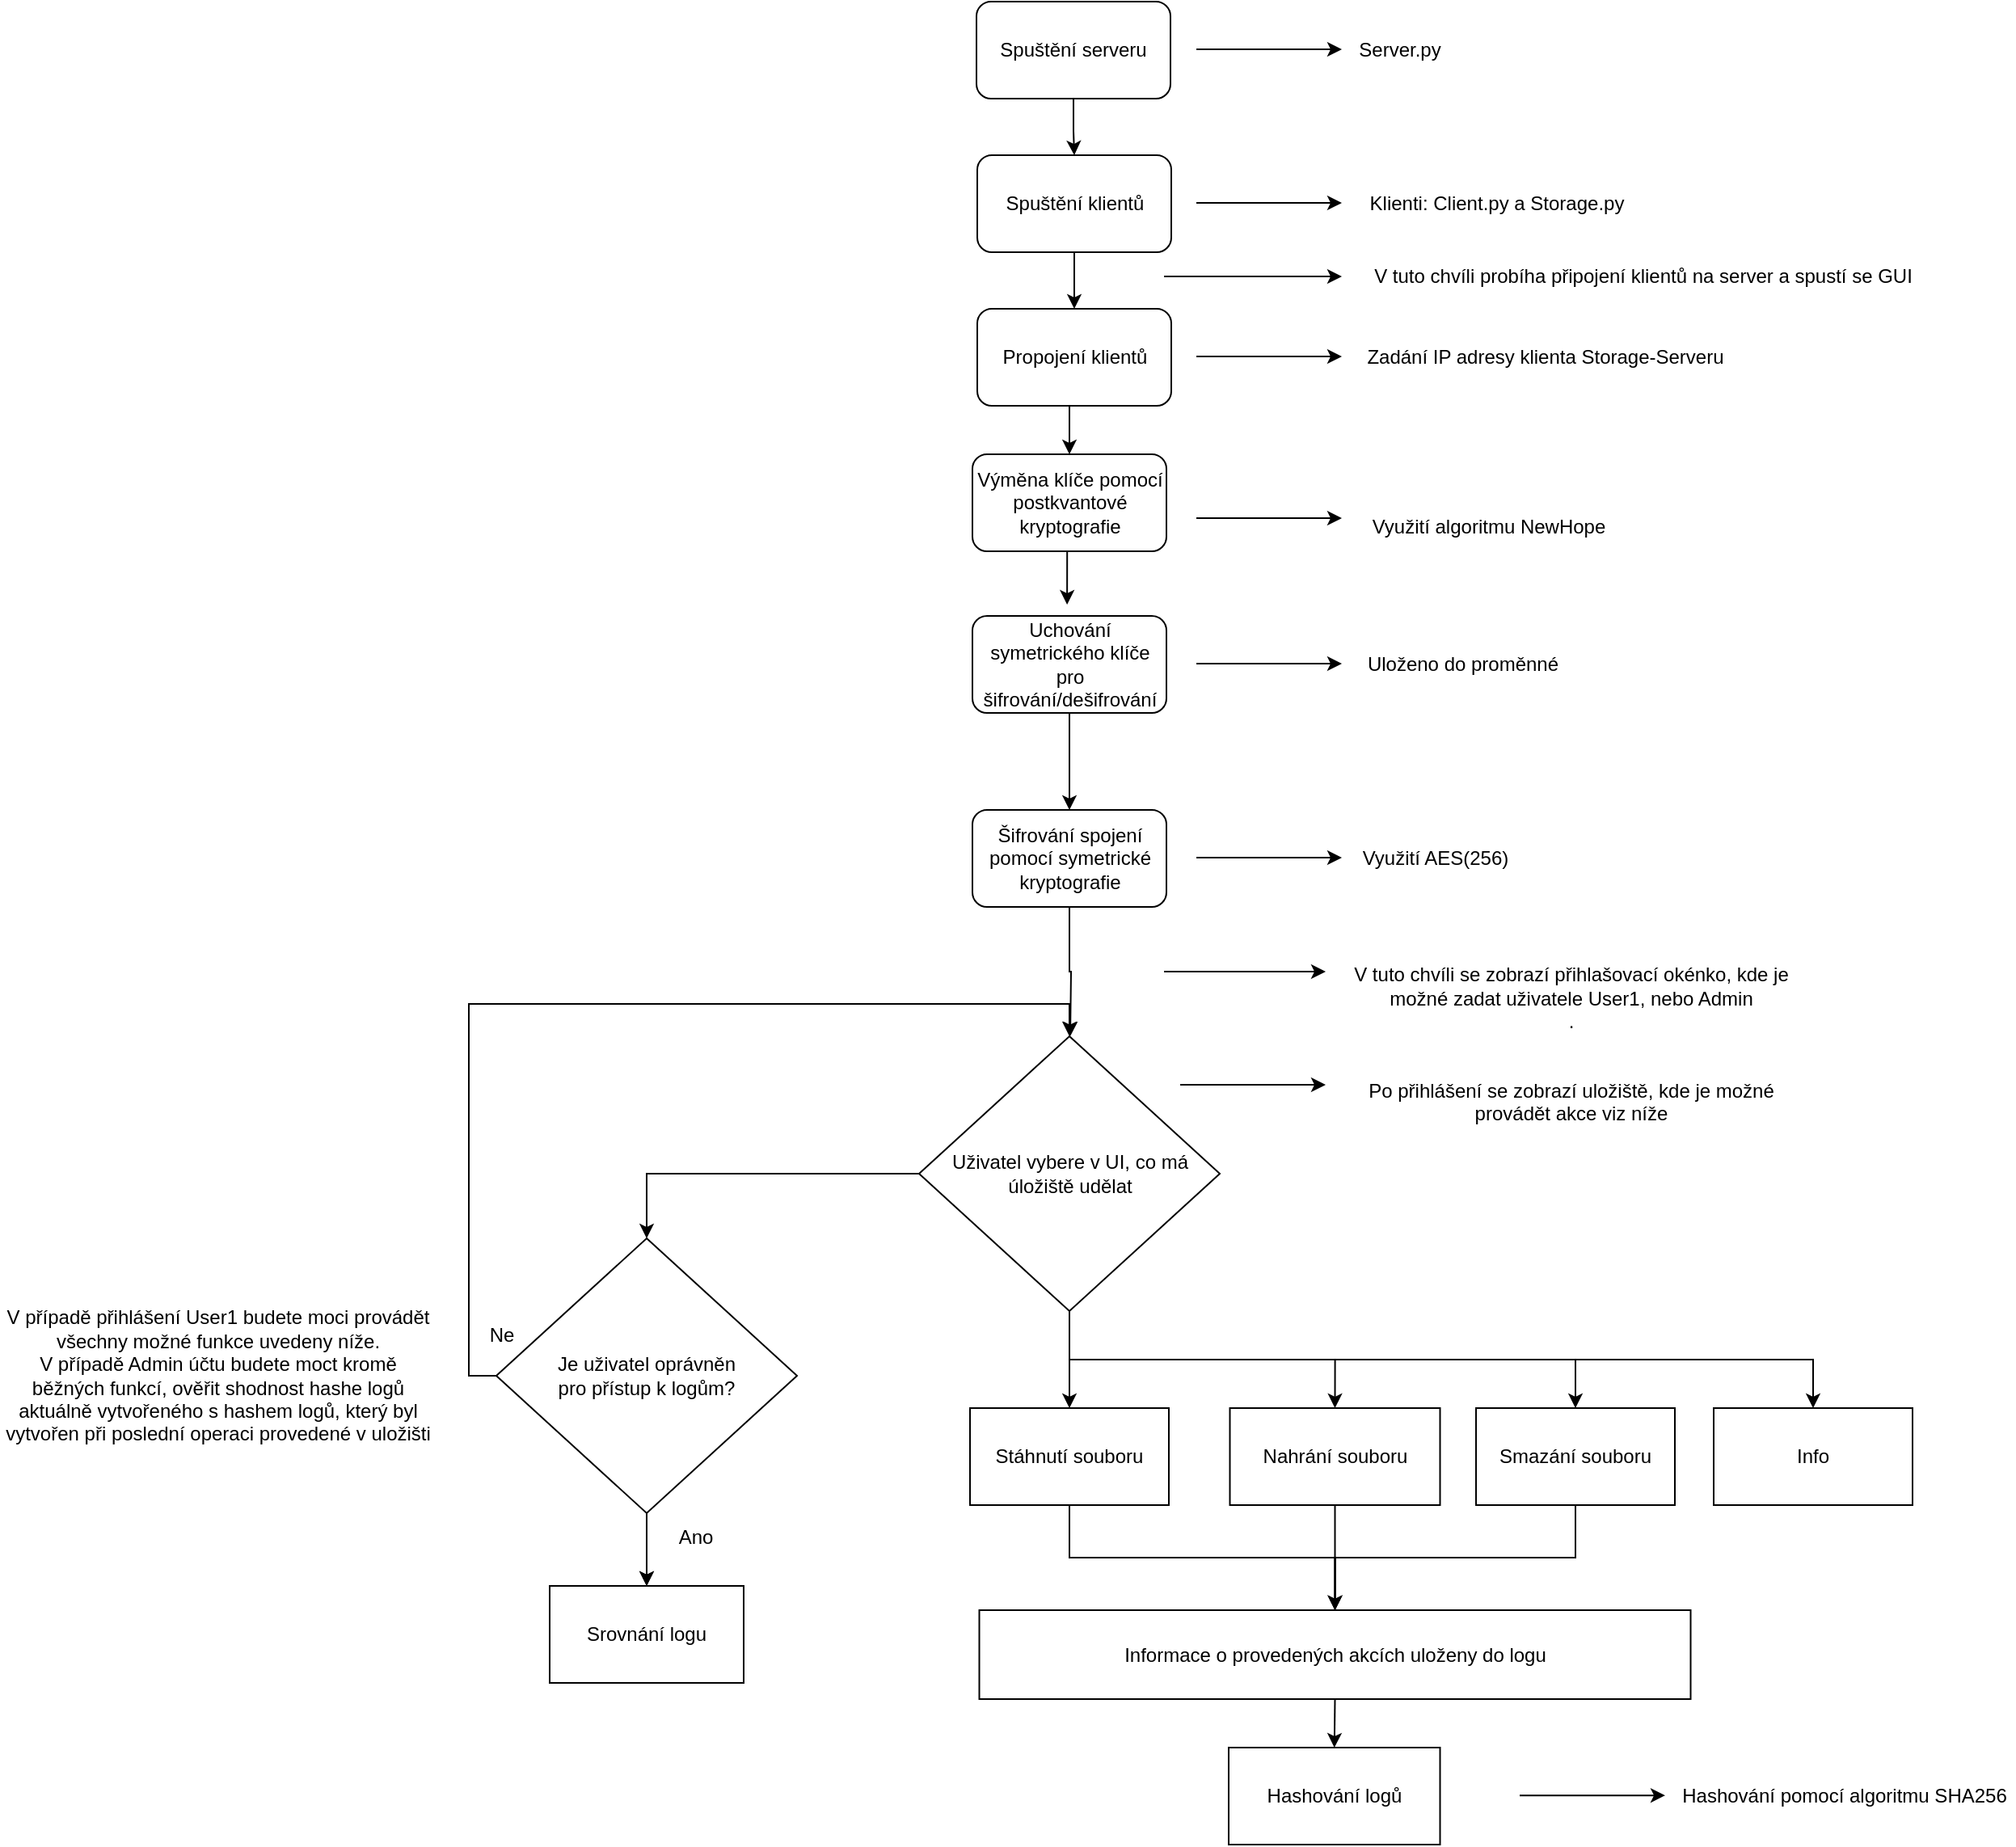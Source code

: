 <mxfile version="21.2.1" type="device">
  <diagram name="Page-1" id="30XgZ1fVRm_6_qRNeM8P">
    <mxGraphModel dx="2049" dy="1056" grid="1" gridSize="10" guides="1" tooltips="1" connect="1" arrows="1" fold="1" page="1" pageScale="1" pageWidth="850" pageHeight="1100" math="0" shadow="0">
      <root>
        <mxCell id="0" />
        <mxCell id="1" parent="0" />
        <mxCell id="OdXs5k8Kck4mFlZXdsgp-2" value="" style="edgeStyle=orthogonalEdgeStyle;rounded=0;orthogonalLoop=1;jettySize=auto;html=1;strokeWidth=1;" edge="1" parent="1" source="OdXs5k8Kck4mFlZXdsgp-3" target="OdXs5k8Kck4mFlZXdsgp-11">
          <mxGeometry relative="1" as="geometry" />
        </mxCell>
        <mxCell id="OdXs5k8Kck4mFlZXdsgp-3" value="Spuštění serveru" style="rounded=1;whiteSpace=wrap;html=1;strokeWidth=1;" vertex="1" parent="1">
          <mxGeometry x="744" y="350" width="120" height="60" as="geometry" />
        </mxCell>
        <mxCell id="OdXs5k8Kck4mFlZXdsgp-5" value="" style="edgeStyle=orthogonalEdgeStyle;rounded=0;orthogonalLoop=1;jettySize=auto;html=1;strokeWidth=1;" edge="1" parent="1" source="OdXs5k8Kck4mFlZXdsgp-9" target="OdXs5k8Kck4mFlZXdsgp-33">
          <mxGeometry relative="1" as="geometry">
            <Array as="points">
              <mxPoint x="540" y="1075" />
            </Array>
          </mxGeometry>
        </mxCell>
        <mxCell id="OdXs5k8Kck4mFlZXdsgp-93" style="edgeStyle=orthogonalEdgeStyle;rounded=0;orthogonalLoop=1;jettySize=auto;html=1;exitX=0.5;exitY=1;exitDx=0;exitDy=0;exitPerimeter=0;entryX=0.5;entryY=0;entryDx=0;entryDy=0;" edge="1" parent="1" source="OdXs5k8Kck4mFlZXdsgp-9" target="OdXs5k8Kck4mFlZXdsgp-30">
          <mxGeometry relative="1" as="geometry" />
        </mxCell>
        <mxCell id="OdXs5k8Kck4mFlZXdsgp-96" style="edgeStyle=orthogonalEdgeStyle;rounded=0;orthogonalLoop=1;jettySize=auto;html=1;exitX=0.5;exitY=1;exitDx=0;exitDy=0;exitPerimeter=0;entryX=0.5;entryY=0;entryDx=0;entryDy=0;" edge="1" parent="1" source="OdXs5k8Kck4mFlZXdsgp-9" target="OdXs5k8Kck4mFlZXdsgp-34">
          <mxGeometry relative="1" as="geometry">
            <Array as="points">
              <mxPoint x="802" y="1190" />
              <mxPoint x="966" y="1190" />
            </Array>
          </mxGeometry>
        </mxCell>
        <mxCell id="OdXs5k8Kck4mFlZXdsgp-98" style="edgeStyle=orthogonalEdgeStyle;rounded=0;orthogonalLoop=1;jettySize=auto;html=1;exitX=0.5;exitY=1;exitDx=0;exitDy=0;exitPerimeter=0;entryX=0.5;entryY=0;entryDx=0;entryDy=0;" edge="1" parent="1" source="OdXs5k8Kck4mFlZXdsgp-9" target="OdXs5k8Kck4mFlZXdsgp-97">
          <mxGeometry relative="1" as="geometry" />
        </mxCell>
        <mxCell id="OdXs5k8Kck4mFlZXdsgp-99" style="edgeStyle=orthogonalEdgeStyle;rounded=0;orthogonalLoop=1;jettySize=auto;html=1;exitX=0.5;exitY=1;exitDx=0;exitDy=0;exitPerimeter=0;entryX=0.5;entryY=0;entryDx=0;entryDy=0;" edge="1" parent="1" source="OdXs5k8Kck4mFlZXdsgp-9" target="OdXs5k8Kck4mFlZXdsgp-36">
          <mxGeometry relative="1" as="geometry" />
        </mxCell>
        <mxCell id="OdXs5k8Kck4mFlZXdsgp-9" value="Uživatel vybere v UI, co má úložiště udělat" style="strokeWidth=1;html=1;shape=mxgraph.flowchart.decision;whiteSpace=wrap;" vertex="1" parent="1">
          <mxGeometry x="708.5" y="990" width="186" height="170" as="geometry" />
        </mxCell>
        <mxCell id="OdXs5k8Kck4mFlZXdsgp-44" style="edgeStyle=orthogonalEdgeStyle;rounded=0;orthogonalLoop=1;jettySize=auto;html=1;" edge="1" parent="1" source="OdXs5k8Kck4mFlZXdsgp-11" target="OdXs5k8Kck4mFlZXdsgp-26">
          <mxGeometry relative="1" as="geometry" />
        </mxCell>
        <mxCell id="OdXs5k8Kck4mFlZXdsgp-11" value="Spuštění klientů" style="rounded=1;whiteSpace=wrap;html=1;strokeWidth=1;" vertex="1" parent="1">
          <mxGeometry x="744.5" y="445" width="120" height="60" as="geometry" />
        </mxCell>
        <mxCell id="OdXs5k8Kck4mFlZXdsgp-74" style="edgeStyle=orthogonalEdgeStyle;rounded=0;orthogonalLoop=1;jettySize=auto;html=1;exitX=0.5;exitY=1;exitDx=0;exitDy=0;" edge="1" parent="1" source="OdXs5k8Kck4mFlZXdsgp-13">
          <mxGeometry relative="1" as="geometry">
            <mxPoint x="802" y="990" as="targetPoint" />
          </mxGeometry>
        </mxCell>
        <mxCell id="OdXs5k8Kck4mFlZXdsgp-13" value="Šifrování spojení pomocí symetrické kryptografie" style="whiteSpace=wrap;html=1;rounded=1;strokeWidth=1;" vertex="1" parent="1">
          <mxGeometry x="741.5" y="850" width="120" height="60" as="geometry" />
        </mxCell>
        <mxCell id="OdXs5k8Kck4mFlZXdsgp-69" style="edgeStyle=orthogonalEdgeStyle;rounded=0;orthogonalLoop=1;jettySize=auto;html=1;exitX=0.5;exitY=1;exitDx=0;exitDy=0;entryX=0.5;entryY=0;entryDx=0;entryDy=0;" edge="1" parent="1" source="OdXs5k8Kck4mFlZXdsgp-26" target="OdXs5k8Kck4mFlZXdsgp-42">
          <mxGeometry relative="1" as="geometry" />
        </mxCell>
        <mxCell id="OdXs5k8Kck4mFlZXdsgp-26" value="Propojení klientů" style="whiteSpace=wrap;html=1;rounded=1;strokeWidth=1;" vertex="1" parent="1">
          <mxGeometry x="744.5" y="540" width="120" height="60" as="geometry" />
        </mxCell>
        <mxCell id="OdXs5k8Kck4mFlZXdsgp-88" value="" style="edgeStyle=orthogonalEdgeStyle;rounded=0;orthogonalLoop=1;jettySize=auto;html=1;" edge="1" parent="1" source="OdXs5k8Kck4mFlZXdsgp-30" target="OdXs5k8Kck4mFlZXdsgp-87">
          <mxGeometry relative="1" as="geometry" />
        </mxCell>
        <mxCell id="OdXs5k8Kck4mFlZXdsgp-30" value="Stáhnutí souboru" style="whiteSpace=wrap;html=1;strokeWidth=1;" vertex="1" parent="1">
          <mxGeometry x="740" y="1220" width="123" height="60" as="geometry" />
        </mxCell>
        <mxCell id="OdXs5k8Kck4mFlZXdsgp-31" value="" style="edgeStyle=orthogonalEdgeStyle;rounded=0;orthogonalLoop=1;jettySize=auto;html=1;strokeWidth=1;" edge="1" parent="1" source="OdXs5k8Kck4mFlZXdsgp-29">
          <mxGeometry relative="1" as="geometry">
            <mxPoint x="540" y="1330" as="targetPoint" />
          </mxGeometry>
        </mxCell>
        <mxCell id="OdXs5k8Kck4mFlZXdsgp-32" style="edgeStyle=orthogonalEdgeStyle;rounded=0;orthogonalLoop=1;jettySize=auto;html=1;entryX=0.5;entryY=0;entryDx=0;entryDy=0;entryPerimeter=0;strokeWidth=1;" edge="1" parent="1" source="OdXs5k8Kck4mFlZXdsgp-33" target="OdXs5k8Kck4mFlZXdsgp-9">
          <mxGeometry relative="1" as="geometry">
            <Array as="points">
              <mxPoint x="430" y="1200" />
              <mxPoint x="430" y="970" />
              <mxPoint x="802" y="970" />
            </Array>
          </mxGeometry>
        </mxCell>
        <mxCell id="OdXs5k8Kck4mFlZXdsgp-33" value="Je uživatel oprávněn &lt;br&gt;pro přístup k logům?" style="strokeWidth=1;html=1;shape=mxgraph.flowchart.decision;whiteSpace=wrap;" vertex="1" parent="1">
          <mxGeometry x="447" y="1115" width="186" height="170" as="geometry" />
        </mxCell>
        <mxCell id="OdXs5k8Kck4mFlZXdsgp-90" style="edgeStyle=orthogonalEdgeStyle;rounded=0;orthogonalLoop=1;jettySize=auto;html=1;exitX=0.5;exitY=1;exitDx=0;exitDy=0;entryX=0.5;entryY=0;entryDx=0;entryDy=0;" edge="1" parent="1" source="OdXs5k8Kck4mFlZXdsgp-34" target="OdXs5k8Kck4mFlZXdsgp-87">
          <mxGeometry relative="1" as="geometry" />
        </mxCell>
        <mxCell id="OdXs5k8Kck4mFlZXdsgp-34" value="Nahrání souboru" style="whiteSpace=wrap;html=1;strokeWidth=1;" vertex="1" parent="1">
          <mxGeometry x="900.75" y="1220" width="130" height="60" as="geometry" />
        </mxCell>
        <mxCell id="OdXs5k8Kck4mFlZXdsgp-89" style="edgeStyle=orthogonalEdgeStyle;rounded=0;orthogonalLoop=1;jettySize=auto;html=1;exitX=0.5;exitY=1;exitDx=0;exitDy=0;entryX=0.5;entryY=0;entryDx=0;entryDy=0;" edge="1" parent="1" source="OdXs5k8Kck4mFlZXdsgp-36" target="OdXs5k8Kck4mFlZXdsgp-87">
          <mxGeometry relative="1" as="geometry" />
        </mxCell>
        <mxCell id="OdXs5k8Kck4mFlZXdsgp-36" value="Smazání souboru" style="whiteSpace=wrap;html=1;strokeWidth=1;" vertex="1" parent="1">
          <mxGeometry x="1053" y="1220" width="123" height="60" as="geometry" />
        </mxCell>
        <mxCell id="OdXs5k8Kck4mFlZXdsgp-40" value="Ano" style="text;html=1;align=center;verticalAlign=middle;resizable=0;points=[];autosize=1;strokeColor=none;fillColor=none;strokeWidth=1;" vertex="1" parent="1">
          <mxGeometry x="550" y="1285" width="40" height="30" as="geometry" />
        </mxCell>
        <mxCell id="OdXs5k8Kck4mFlZXdsgp-41" value="Ne" style="text;html=1;align=center;verticalAlign=middle;resizable=0;points=[];autosize=1;strokeColor=none;fillColor=none;strokeWidth=1;" vertex="1" parent="1">
          <mxGeometry x="430" y="1160" width="40" height="30" as="geometry" />
        </mxCell>
        <mxCell id="OdXs5k8Kck4mFlZXdsgp-72" style="edgeStyle=orthogonalEdgeStyle;rounded=0;orthogonalLoop=1;jettySize=auto;html=1;exitX=0.5;exitY=1;exitDx=0;exitDy=0;entryX=0.488;entryY=-0.117;entryDx=0;entryDy=0;entryPerimeter=0;" edge="1" parent="1" source="OdXs5k8Kck4mFlZXdsgp-42" target="OdXs5k8Kck4mFlZXdsgp-22">
          <mxGeometry relative="1" as="geometry" />
        </mxCell>
        <mxCell id="OdXs5k8Kck4mFlZXdsgp-42" value="Výměna klíče pomocí postkvantové kryptografie" style="rounded=1;whiteSpace=wrap;html=1;strokeWidth=1;" vertex="1" parent="1">
          <mxGeometry x="741.5" y="630" width="120" height="60" as="geometry" />
        </mxCell>
        <mxCell id="OdXs5k8Kck4mFlZXdsgp-47" value="" style="endArrow=classic;html=1;rounded=0;" edge="1" parent="1">
          <mxGeometry width="50" height="50" relative="1" as="geometry">
            <mxPoint x="860" y="520" as="sourcePoint" />
            <mxPoint x="970" y="520" as="targetPoint" />
            <Array as="points" />
          </mxGeometry>
        </mxCell>
        <mxCell id="OdXs5k8Kck4mFlZXdsgp-49" value="V tuto chvíli probíha připojení klientů na server a spustí se GUI" style="text;html=1;align=center;verticalAlign=middle;resizable=0;points=[];autosize=1;strokeColor=none;fillColor=none;" vertex="1" parent="1">
          <mxGeometry x="976" y="505" width="360" height="30" as="geometry" />
        </mxCell>
        <mxCell id="OdXs5k8Kck4mFlZXdsgp-50" value="" style="endArrow=classic;html=1;rounded=0;" edge="1" parent="1">
          <mxGeometry width="50" height="50" relative="1" as="geometry">
            <mxPoint x="880" y="569.5" as="sourcePoint" />
            <mxPoint x="970" y="569.5" as="targetPoint" />
          </mxGeometry>
        </mxCell>
        <mxCell id="OdXs5k8Kck4mFlZXdsgp-52" value="" style="endArrow=classic;html=1;rounded=0;" edge="1" parent="1">
          <mxGeometry width="50" height="50" relative="1" as="geometry">
            <mxPoint x="880" y="474.5" as="sourcePoint" />
            <mxPoint x="970" y="474.5" as="targetPoint" />
          </mxGeometry>
        </mxCell>
        <mxCell id="OdXs5k8Kck4mFlZXdsgp-53" value="Klienti: Client.py a Storage.py" style="text;html=1;strokeColor=none;fillColor=none;align=center;verticalAlign=middle;whiteSpace=wrap;rounded=0;" vertex="1" parent="1">
          <mxGeometry x="956" y="460" width="220" height="30" as="geometry" />
        </mxCell>
        <mxCell id="OdXs5k8Kck4mFlZXdsgp-54" value="" style="endArrow=classic;html=1;rounded=0;" edge="1" parent="1">
          <mxGeometry width="50" height="50" relative="1" as="geometry">
            <mxPoint x="880" y="379.5" as="sourcePoint" />
            <mxPoint x="970" y="379.5" as="targetPoint" />
          </mxGeometry>
        </mxCell>
        <mxCell id="OdXs5k8Kck4mFlZXdsgp-55" value="Server.py" style="text;html=1;strokeColor=none;fillColor=none;align=center;verticalAlign=middle;whiteSpace=wrap;rounded=0;" vertex="1" parent="1">
          <mxGeometry x="976" y="365" width="60" height="30" as="geometry" />
        </mxCell>
        <mxCell id="OdXs5k8Kck4mFlZXdsgp-57" value="Zadání IP adresy klienta Storage-Serveru" style="text;html=1;strokeColor=none;fillColor=none;align=center;verticalAlign=middle;whiteSpace=wrap;rounded=0;" vertex="1" parent="1">
          <mxGeometry x="976" y="555" width="240" height="30" as="geometry" />
        </mxCell>
        <mxCell id="OdXs5k8Kck4mFlZXdsgp-60" value="" style="endArrow=classic;html=1;rounded=0;" edge="1" parent="1">
          <mxGeometry width="50" height="50" relative="1" as="geometry">
            <mxPoint x="880" y="669.5" as="sourcePoint" />
            <mxPoint x="970" y="669.5" as="targetPoint" />
          </mxGeometry>
        </mxCell>
        <mxCell id="OdXs5k8Kck4mFlZXdsgp-61" value="Využití AES(256)" style="text;html=1;strokeColor=none;fillColor=none;align=center;verticalAlign=middle;whiteSpace=wrap;rounded=0;" vertex="1" parent="1">
          <mxGeometry x="976" y="865" width="104" height="30" as="geometry" />
        </mxCell>
        <mxCell id="OdXs5k8Kck4mFlZXdsgp-67" value="Uloženo do proměnné" style="text;html=1;strokeColor=none;fillColor=none;align=center;verticalAlign=middle;whiteSpace=wrap;rounded=0;" vertex="1" parent="1">
          <mxGeometry x="960" y="745" width="170" height="30" as="geometry" />
        </mxCell>
        <mxCell id="OdXs5k8Kck4mFlZXdsgp-68" value="" style="endArrow=classic;html=1;rounded=0;" edge="1" parent="1">
          <mxGeometry width="50" height="50" relative="1" as="geometry">
            <mxPoint x="880" y="759.5" as="sourcePoint" />
            <mxPoint x="970" y="759.5" as="targetPoint" />
          </mxGeometry>
        </mxCell>
        <mxCell id="OdXs5k8Kck4mFlZXdsgp-73" style="edgeStyle=orthogonalEdgeStyle;rounded=0;orthogonalLoop=1;jettySize=auto;html=1;exitX=0.5;exitY=1;exitDx=0;exitDy=0;entryX=0.5;entryY=0;entryDx=0;entryDy=0;" edge="1" parent="1" source="OdXs5k8Kck4mFlZXdsgp-22" target="OdXs5k8Kck4mFlZXdsgp-13">
          <mxGeometry relative="1" as="geometry" />
        </mxCell>
        <mxCell id="OdXs5k8Kck4mFlZXdsgp-22" value="Uchování symetrického klíče pro šifrování/dešifrování" style="whiteSpace=wrap;html=1;rounded=1;strokeWidth=1;" vertex="1" parent="1">
          <mxGeometry x="741.5" y="730" width="120" height="60" as="geometry" />
        </mxCell>
        <mxCell id="OdXs5k8Kck4mFlZXdsgp-76" value="" style="endArrow=classic;html=1;rounded=0;" edge="1" parent="1">
          <mxGeometry width="50" height="50" relative="1" as="geometry">
            <mxPoint x="880" y="879.5" as="sourcePoint" />
            <mxPoint x="970" y="879.5" as="targetPoint" />
          </mxGeometry>
        </mxCell>
        <mxCell id="OdXs5k8Kck4mFlZXdsgp-77" value="Využití algoritmu NewHope" style="text;html=1;strokeColor=none;fillColor=none;align=center;verticalAlign=middle;whiteSpace=wrap;rounded=0;" vertex="1" parent="1">
          <mxGeometry x="976" y="660" width="170" height="30" as="geometry" />
        </mxCell>
        <mxCell id="OdXs5k8Kck4mFlZXdsgp-78" value="" style="edgeStyle=orthogonalEdgeStyle;rounded=0;orthogonalLoop=1;jettySize=auto;html=1;strokeWidth=1;" edge="1" parent="1" source="OdXs5k8Kck4mFlZXdsgp-33" target="OdXs5k8Kck4mFlZXdsgp-29">
          <mxGeometry relative="1" as="geometry">
            <mxPoint x="540" y="1285" as="sourcePoint" />
            <mxPoint x="540" y="1330" as="targetPoint" />
          </mxGeometry>
        </mxCell>
        <mxCell id="OdXs5k8Kck4mFlZXdsgp-29" value="Srovnání logu" style="whiteSpace=wrap;html=1;rounded=0;strokeWidth=1;" vertex="1" parent="1">
          <mxGeometry x="480" y="1330" width="120" height="60" as="geometry" />
        </mxCell>
        <mxCell id="OdXs5k8Kck4mFlZXdsgp-84" value="V tuto chvíli se zobrazí přihlašovací okénko, kde je možné zadat uživatele User1, nebo Admin&lt;br&gt;.&lt;br&gt;&lt;br&gt;&lt;br&gt;Po přihlášení se zobrazí uložiště, kde je možné provádět akce viz níže" style="text;html=1;strokeColor=none;fillColor=none;align=center;verticalAlign=middle;whiteSpace=wrap;rounded=0;" vertex="1" parent="1">
          <mxGeometry x="976" y="980" width="272" height="30" as="geometry" />
        </mxCell>
        <mxCell id="OdXs5k8Kck4mFlZXdsgp-86" value="" style="endArrow=classic;html=1;rounded=0;" edge="1" parent="1">
          <mxGeometry width="50" height="50" relative="1" as="geometry">
            <mxPoint x="860" y="950" as="sourcePoint" />
            <mxPoint x="960" y="950" as="targetPoint" />
            <Array as="points" />
          </mxGeometry>
        </mxCell>
        <mxCell id="OdXs5k8Kck4mFlZXdsgp-102" style="edgeStyle=orthogonalEdgeStyle;rounded=0;orthogonalLoop=1;jettySize=auto;html=1;exitX=0.5;exitY=1;exitDx=0;exitDy=0;entryX=0.5;entryY=0;entryDx=0;entryDy=0;" edge="1" parent="1" source="OdXs5k8Kck4mFlZXdsgp-87" target="OdXs5k8Kck4mFlZXdsgp-100">
          <mxGeometry relative="1" as="geometry" />
        </mxCell>
        <mxCell id="OdXs5k8Kck4mFlZXdsgp-87" value="Informace o provedených akcích uloženy do logu" style="whiteSpace=wrap;html=1;strokeWidth=1;" vertex="1" parent="1">
          <mxGeometry x="745.75" y="1345" width="440" height="55" as="geometry" />
        </mxCell>
        <mxCell id="OdXs5k8Kck4mFlZXdsgp-97" value="Info" style="whiteSpace=wrap;html=1;strokeWidth=1;" vertex="1" parent="1">
          <mxGeometry x="1200" y="1220" width="123" height="60" as="geometry" />
        </mxCell>
        <mxCell id="OdXs5k8Kck4mFlZXdsgp-100" value="Hashování logů" style="whiteSpace=wrap;html=1;strokeWidth=1;" vertex="1" parent="1">
          <mxGeometry x="900" y="1430" width="130.75" height="60" as="geometry" />
        </mxCell>
        <mxCell id="OdXs5k8Kck4mFlZXdsgp-104" value="" style="endArrow=classic;html=1;rounded=0;" edge="1" parent="1">
          <mxGeometry width="50" height="50" relative="1" as="geometry">
            <mxPoint x="870" y="1020" as="sourcePoint" />
            <mxPoint x="960" y="1020" as="targetPoint" />
          </mxGeometry>
        </mxCell>
        <mxCell id="OdXs5k8Kck4mFlZXdsgp-105" value="" style="endArrow=classic;html=1;rounded=0;" edge="1" parent="1">
          <mxGeometry width="50" height="50" relative="1" as="geometry">
            <mxPoint x="1080" y="1459.58" as="sourcePoint" />
            <mxPoint x="1170" y="1459.58" as="targetPoint" />
          </mxGeometry>
        </mxCell>
        <mxCell id="OdXs5k8Kck4mFlZXdsgp-106" value="Hashování pomocí algoritmu SHA256" style="text;html=1;strokeColor=none;fillColor=none;align=center;verticalAlign=middle;whiteSpace=wrap;rounded=0;" vertex="1" parent="1">
          <mxGeometry x="1176" y="1445" width="210" height="30" as="geometry" />
        </mxCell>
        <mxCell id="OdXs5k8Kck4mFlZXdsgp-107" value="V případě přihlášení User1 budete moci provádět všechny možné funkce uvedeny níže.&lt;br style=&quot;border-color: var(--border-color);&quot;&gt;V případě Admin účtu budete moct kromě běžných&amp;nbsp;funkcí, ověřit shodnost hashe logů aktuálně vytvořeného s hashem logů, který byl vytvořen při poslední operaci provedené v uložišti" style="text;html=1;strokeColor=none;fillColor=none;align=center;verticalAlign=middle;whiteSpace=wrap;rounded=0;" vertex="1" parent="1">
          <mxGeometry x="140" y="1185" width="270" height="30" as="geometry" />
        </mxCell>
      </root>
    </mxGraphModel>
  </diagram>
</mxfile>
